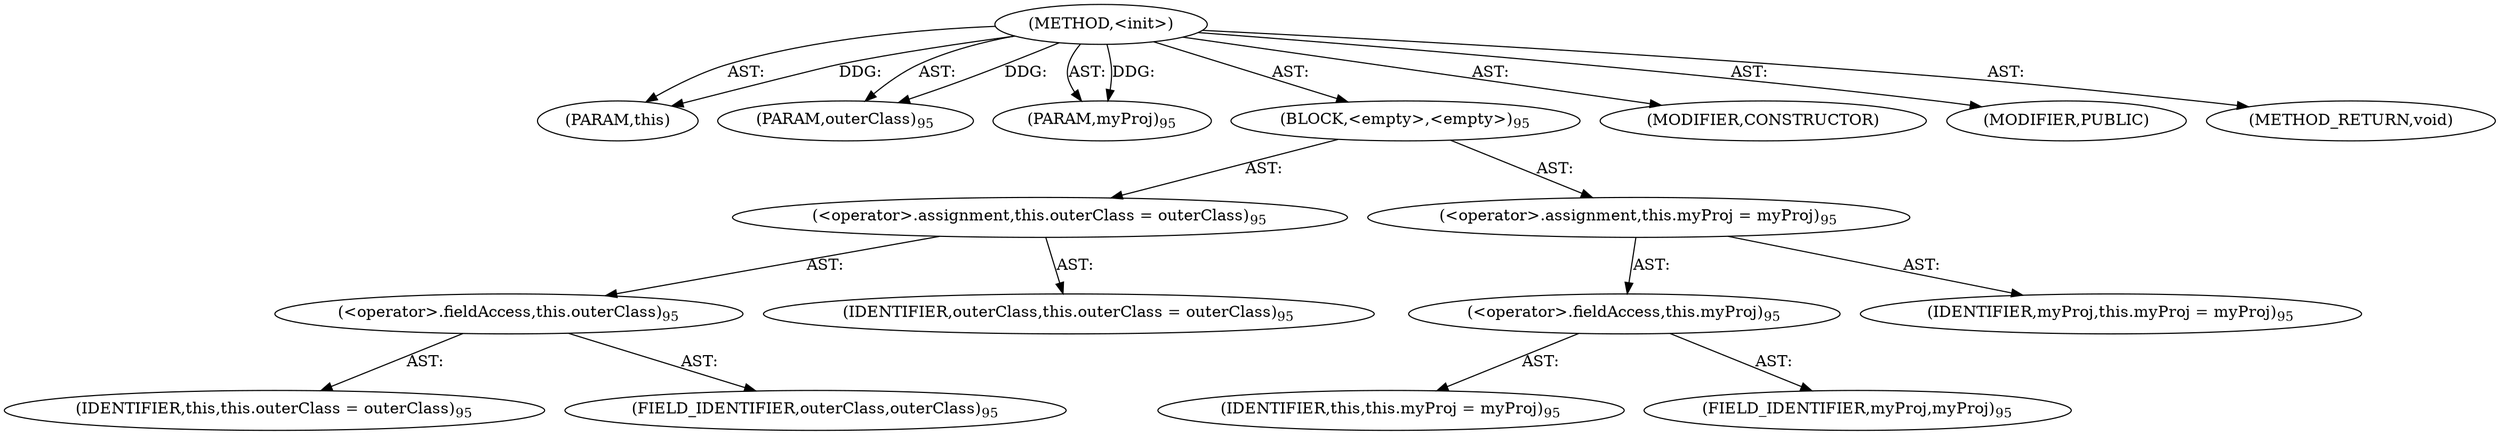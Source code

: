 digraph "&lt;init&gt;" {  
"111669149702" [label = <(METHOD,&lt;init&gt;)> ]
"115964116994" [label = <(PARAM,this)> ]
"115964116995" [label = <(PARAM,outerClass)<SUB>95</SUB>> ]
"115964116996" [label = <(PARAM,myProj)<SUB>95</SUB>> ]
"25769803790" [label = <(BLOCK,&lt;empty&gt;,&lt;empty&gt;)<SUB>95</SUB>> ]
"30064771130" [label = <(&lt;operator&gt;.assignment,this.outerClass = outerClass)<SUB>95</SUB>> ]
"30064771131" [label = <(&lt;operator&gt;.fieldAccess,this.outerClass)<SUB>95</SUB>> ]
"68719476739" [label = <(IDENTIFIER,this,this.outerClass = outerClass)<SUB>95</SUB>> ]
"55834574856" [label = <(FIELD_IDENTIFIER,outerClass,outerClass)<SUB>95</SUB>> ]
"68719476740" [label = <(IDENTIFIER,outerClass,this.outerClass = outerClass)<SUB>95</SUB>> ]
"30064771132" [label = <(&lt;operator&gt;.assignment,this.myProj = myProj)<SUB>95</SUB>> ]
"30064771133" [label = <(&lt;operator&gt;.fieldAccess,this.myProj)<SUB>95</SUB>> ]
"68719476741" [label = <(IDENTIFIER,this,this.myProj = myProj)<SUB>95</SUB>> ]
"55834574857" [label = <(FIELD_IDENTIFIER,myProj,myProj)<SUB>95</SUB>> ]
"68719476742" [label = <(IDENTIFIER,myProj,this.myProj = myProj)<SUB>95</SUB>> ]
"133143986190" [label = <(MODIFIER,CONSTRUCTOR)> ]
"133143986191" [label = <(MODIFIER,PUBLIC)> ]
"128849018886" [label = <(METHOD_RETURN,void)> ]
  "111669149702" -> "115964116994"  [ label = "AST: "] 
  "111669149702" -> "115964116995"  [ label = "AST: "] 
  "111669149702" -> "115964116996"  [ label = "AST: "] 
  "111669149702" -> "25769803790"  [ label = "AST: "] 
  "111669149702" -> "133143986190"  [ label = "AST: "] 
  "111669149702" -> "133143986191"  [ label = "AST: "] 
  "111669149702" -> "128849018886"  [ label = "AST: "] 
  "25769803790" -> "30064771130"  [ label = "AST: "] 
  "25769803790" -> "30064771132"  [ label = "AST: "] 
  "30064771130" -> "30064771131"  [ label = "AST: "] 
  "30064771130" -> "68719476740"  [ label = "AST: "] 
  "30064771131" -> "68719476739"  [ label = "AST: "] 
  "30064771131" -> "55834574856"  [ label = "AST: "] 
  "30064771132" -> "30064771133"  [ label = "AST: "] 
  "30064771132" -> "68719476742"  [ label = "AST: "] 
  "30064771133" -> "68719476741"  [ label = "AST: "] 
  "30064771133" -> "55834574857"  [ label = "AST: "] 
  "111669149702" -> "115964116994"  [ label = "DDG: "] 
  "111669149702" -> "115964116995"  [ label = "DDG: "] 
  "111669149702" -> "115964116996"  [ label = "DDG: "] 
}
